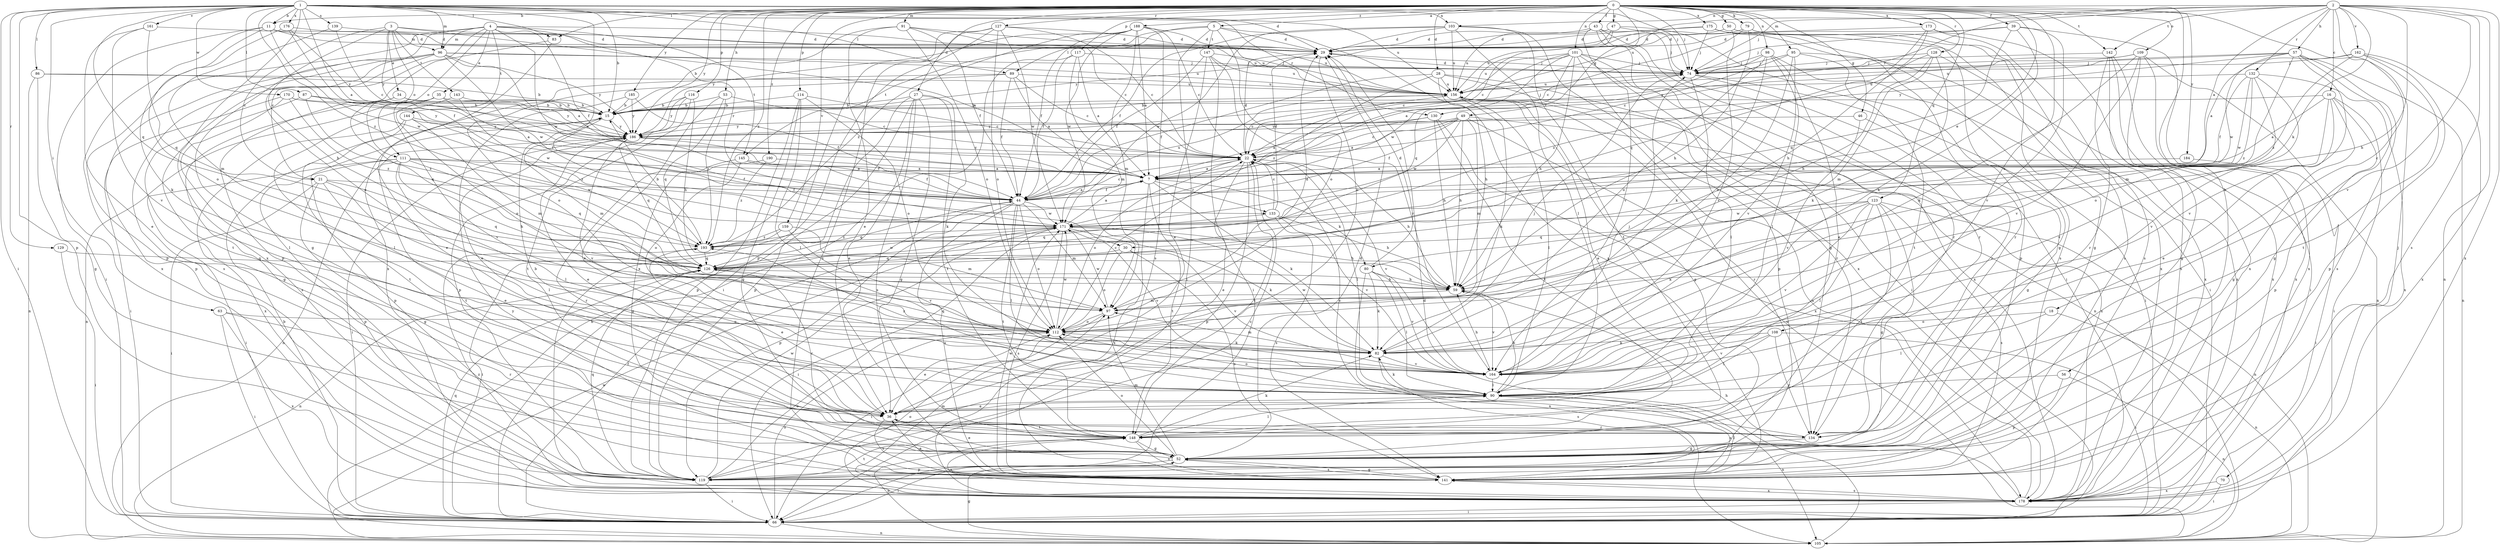 strict digraph  {
0;
1;
2;
3;
4;
5;
7;
11;
15;
16;
18;
21;
22;
27;
28;
29;
30;
34;
35;
36;
39;
43;
44;
46;
47;
49;
50;
52;
53;
56;
57;
59;
63;
66;
70;
74;
79;
80;
82;
83;
86;
87;
89;
90;
91;
95;
96;
97;
98;
101;
103;
105;
108;
109;
111;
112;
114;
116;
117;
119;
123;
126;
127;
128;
129;
130;
132;
133;
134;
139;
141;
142;
143;
144;
145;
147;
148;
156;
159;
161;
162;
164;
170;
171;
173;
175;
176;
178;
184;
185;
186;
188;
190;
193;
0 -> 5  [label=a];
0 -> 11  [label=b];
0 -> 27  [label=d];
0 -> 28  [label=d];
0 -> 30  [label=e];
0 -> 39  [label=f];
0 -> 43  [label=f];
0 -> 46  [label=g];
0 -> 47  [label=g];
0 -> 49  [label=g];
0 -> 50  [label=g];
0 -> 53  [label=h];
0 -> 56  [label=h];
0 -> 70  [label=j];
0 -> 74  [label=j];
0 -> 79  [label=k];
0 -> 83  [label=l];
0 -> 91  [label=m];
0 -> 95  [label=m];
0 -> 98  [label=n];
0 -> 101  [label=n];
0 -> 108  [label=o];
0 -> 109  [label=o];
0 -> 114  [label=p];
0 -> 116  [label=p];
0 -> 117  [label=p];
0 -> 123  [label=q];
0 -> 127  [label=r];
0 -> 128  [label=r];
0 -> 142  [label=t];
0 -> 159  [label=v];
0 -> 173  [label=x];
0 -> 175  [label=x];
0 -> 184  [label=y];
0 -> 185  [label=y];
0 -> 186  [label=y];
0 -> 188  [label=z];
0 -> 190  [label=z];
0 -> 193  [label=z];
1 -> 7  [label=a];
1 -> 11  [label=b];
1 -> 15  [label=b];
1 -> 29  [label=d];
1 -> 30  [label=e];
1 -> 63  [label=i];
1 -> 66  [label=i];
1 -> 74  [label=j];
1 -> 83  [label=l];
1 -> 86  [label=l];
1 -> 87  [label=l];
1 -> 89  [label=l];
1 -> 96  [label=m];
1 -> 103  [label=n];
1 -> 119  [label=p];
1 -> 126  [label=q];
1 -> 129  [label=r];
1 -> 130  [label=r];
1 -> 139  [label=s];
1 -> 156  [label=u];
1 -> 161  [label=v];
1 -> 170  [label=w];
1 -> 176  [label=x];
1 -> 178  [label=x];
1 -> 193  [label=z];
2 -> 7  [label=a];
2 -> 16  [label=c];
2 -> 18  [label=c];
2 -> 57  [label=h];
2 -> 59  [label=h];
2 -> 74  [label=j];
2 -> 80  [label=k];
2 -> 103  [label=n];
2 -> 105  [label=n];
2 -> 130  [label=r];
2 -> 132  [label=r];
2 -> 141  [label=s];
2 -> 142  [label=t];
2 -> 156  [label=u];
2 -> 162  [label=v];
2 -> 164  [label=v];
2 -> 178  [label=x];
3 -> 7  [label=a];
3 -> 21  [label=c];
3 -> 34  [label=e];
3 -> 59  [label=h];
3 -> 96  [label=m];
3 -> 111  [label=o];
3 -> 143  [label=t];
3 -> 156  [label=u];
3 -> 186  [label=y];
4 -> 21  [label=c];
4 -> 22  [label=c];
4 -> 35  [label=e];
4 -> 44  [label=f];
4 -> 52  [label=g];
4 -> 96  [label=m];
4 -> 111  [label=o];
4 -> 119  [label=p];
4 -> 133  [label=r];
4 -> 144  [label=t];
4 -> 145  [label=t];
4 -> 171  [label=w];
5 -> 29  [label=d];
5 -> 66  [label=i];
5 -> 89  [label=l];
5 -> 112  [label=o];
5 -> 141  [label=s];
5 -> 145  [label=t];
5 -> 147  [label=t];
7 -> 44  [label=f];
7 -> 80  [label=k];
7 -> 82  [label=k];
7 -> 133  [label=r];
7 -> 148  [label=t];
7 -> 178  [label=x];
11 -> 29  [label=d];
11 -> 66  [label=i];
11 -> 112  [label=o];
11 -> 156  [label=u];
11 -> 171  [label=w];
11 -> 178  [label=x];
15 -> 74  [label=j];
15 -> 97  [label=m];
15 -> 119  [label=p];
15 -> 186  [label=y];
16 -> 7  [label=a];
16 -> 15  [label=b];
16 -> 36  [label=e];
16 -> 52  [label=g];
16 -> 66  [label=i];
16 -> 119  [label=p];
16 -> 164  [label=v];
18 -> 90  [label=l];
18 -> 105  [label=n];
18 -> 112  [label=o];
21 -> 36  [label=e];
21 -> 44  [label=f];
21 -> 52  [label=g];
21 -> 66  [label=i];
21 -> 90  [label=l];
21 -> 126  [label=q];
22 -> 7  [label=a];
22 -> 29  [label=d];
22 -> 36  [label=e];
22 -> 59  [label=h];
22 -> 90  [label=l];
22 -> 112  [label=o];
22 -> 119  [label=p];
22 -> 148  [label=t];
22 -> 164  [label=v];
27 -> 15  [label=b];
27 -> 36  [label=e];
27 -> 52  [label=g];
27 -> 82  [label=k];
27 -> 105  [label=n];
27 -> 119  [label=p];
27 -> 141  [label=s];
27 -> 148  [label=t];
28 -> 44  [label=f];
28 -> 59  [label=h];
28 -> 105  [label=n];
28 -> 134  [label=r];
28 -> 156  [label=u];
28 -> 193  [label=z];
29 -> 74  [label=j];
29 -> 112  [label=o];
30 -> 112  [label=o];
30 -> 126  [label=q];
30 -> 141  [label=s];
30 -> 164  [label=v];
34 -> 15  [label=b];
34 -> 126  [label=q];
34 -> 141  [label=s];
34 -> 186  [label=y];
35 -> 15  [label=b];
35 -> 44  [label=f];
35 -> 105  [label=n];
35 -> 112  [label=o];
35 -> 164  [label=v];
36 -> 15  [label=b];
36 -> 134  [label=r];
36 -> 141  [label=s];
36 -> 148  [label=t];
39 -> 29  [label=d];
39 -> 74  [label=j];
39 -> 82  [label=k];
39 -> 126  [label=q];
39 -> 164  [label=v];
39 -> 178  [label=x];
43 -> 29  [label=d];
43 -> 52  [label=g];
43 -> 66  [label=i];
43 -> 74  [label=j];
43 -> 134  [label=r];
43 -> 156  [label=u];
43 -> 164  [label=v];
44 -> 7  [label=a];
44 -> 22  [label=c];
44 -> 90  [label=l];
44 -> 97  [label=m];
44 -> 112  [label=o];
44 -> 119  [label=p];
44 -> 126  [label=q];
44 -> 141  [label=s];
44 -> 148  [label=t];
44 -> 156  [label=u];
44 -> 171  [label=w];
46 -> 52  [label=g];
46 -> 164  [label=v];
46 -> 186  [label=y];
47 -> 22  [label=c];
47 -> 29  [label=d];
47 -> 119  [label=p];
47 -> 134  [label=r];
47 -> 186  [label=y];
49 -> 7  [label=a];
49 -> 22  [label=c];
49 -> 44  [label=f];
49 -> 59  [label=h];
49 -> 97  [label=m];
49 -> 134  [label=r];
49 -> 171  [label=w];
49 -> 178  [label=x];
49 -> 186  [label=y];
50 -> 29  [label=d];
50 -> 52  [label=g];
50 -> 164  [label=v];
52 -> 29  [label=d];
52 -> 36  [label=e];
52 -> 66  [label=i];
52 -> 97  [label=m];
52 -> 112  [label=o];
52 -> 119  [label=p];
52 -> 141  [label=s];
53 -> 15  [label=b];
53 -> 22  [label=c];
53 -> 36  [label=e];
53 -> 126  [label=q];
53 -> 193  [label=z];
56 -> 90  [label=l];
56 -> 105  [label=n];
56 -> 119  [label=p];
57 -> 52  [label=g];
57 -> 74  [label=j];
57 -> 97  [label=m];
57 -> 105  [label=n];
57 -> 141  [label=s];
57 -> 156  [label=u];
57 -> 164  [label=v];
57 -> 171  [label=w];
57 -> 186  [label=y];
59 -> 97  [label=m];
59 -> 164  [label=v];
63 -> 66  [label=i];
63 -> 112  [label=o];
63 -> 134  [label=r];
63 -> 178  [label=x];
66 -> 15  [label=b];
66 -> 44  [label=f];
66 -> 105  [label=n];
66 -> 112  [label=o];
66 -> 126  [label=q];
70 -> 66  [label=i];
70 -> 178  [label=x];
74 -> 29  [label=d];
74 -> 66  [label=i];
74 -> 90  [label=l];
74 -> 134  [label=r];
74 -> 156  [label=u];
79 -> 22  [label=c];
79 -> 29  [label=d];
79 -> 52  [label=g];
79 -> 59  [label=h];
79 -> 141  [label=s];
80 -> 29  [label=d];
80 -> 59  [label=h];
80 -> 82  [label=k];
80 -> 90  [label=l];
80 -> 105  [label=n];
80 -> 164  [label=v];
82 -> 74  [label=j];
82 -> 97  [label=m];
82 -> 126  [label=q];
82 -> 141  [label=s];
82 -> 164  [label=v];
82 -> 171  [label=w];
83 -> 119  [label=p];
83 -> 178  [label=x];
86 -> 15  [label=b];
86 -> 52  [label=g];
86 -> 105  [label=n];
86 -> 156  [label=u];
87 -> 7  [label=a];
87 -> 15  [label=b];
87 -> 52  [label=g];
87 -> 193  [label=z];
89 -> 7  [label=a];
89 -> 22  [label=c];
89 -> 36  [label=e];
89 -> 44  [label=f];
89 -> 112  [label=o];
89 -> 156  [label=u];
90 -> 36  [label=e];
90 -> 59  [label=h];
90 -> 82  [label=k];
90 -> 105  [label=n];
90 -> 112  [label=o];
90 -> 141  [label=s];
91 -> 15  [label=b];
91 -> 29  [label=d];
91 -> 36  [label=e];
91 -> 44  [label=f];
91 -> 112  [label=o];
91 -> 156  [label=u];
95 -> 22  [label=c];
95 -> 74  [label=j];
95 -> 112  [label=o];
95 -> 148  [label=t];
95 -> 164  [label=v];
95 -> 178  [label=x];
96 -> 7  [label=a];
96 -> 74  [label=j];
96 -> 112  [label=o];
96 -> 119  [label=p];
96 -> 141  [label=s];
96 -> 148  [label=t];
96 -> 156  [label=u];
96 -> 171  [label=w];
96 -> 186  [label=y];
97 -> 29  [label=d];
97 -> 66  [label=i];
97 -> 112  [label=o];
97 -> 171  [label=w];
98 -> 22  [label=c];
98 -> 36  [label=e];
98 -> 66  [label=i];
98 -> 74  [label=j];
98 -> 82  [label=k];
98 -> 90  [label=l];
98 -> 112  [label=o];
101 -> 7  [label=a];
101 -> 22  [label=c];
101 -> 59  [label=h];
101 -> 66  [label=i];
101 -> 74  [label=j];
101 -> 119  [label=p];
101 -> 126  [label=q];
101 -> 156  [label=u];
101 -> 171  [label=w];
101 -> 178  [label=x];
103 -> 29  [label=d];
103 -> 44  [label=f];
103 -> 90  [label=l];
103 -> 148  [label=t];
103 -> 156  [label=u];
103 -> 171  [label=w];
103 -> 178  [label=x];
105 -> 29  [label=d];
105 -> 52  [label=g];
105 -> 156  [label=u];
105 -> 171  [label=w];
108 -> 66  [label=i];
108 -> 82  [label=k];
108 -> 90  [label=l];
108 -> 134  [label=r];
108 -> 164  [label=v];
109 -> 52  [label=g];
109 -> 74  [label=j];
109 -> 82  [label=k];
109 -> 105  [label=n];
109 -> 164  [label=v];
109 -> 178  [label=x];
109 -> 186  [label=y];
111 -> 7  [label=a];
111 -> 44  [label=f];
111 -> 59  [label=h];
111 -> 66  [label=i];
111 -> 90  [label=l];
111 -> 119  [label=p];
111 -> 126  [label=q];
111 -> 148  [label=t];
111 -> 171  [label=w];
112 -> 22  [label=c];
112 -> 36  [label=e];
112 -> 82  [label=k];
112 -> 171  [label=w];
114 -> 15  [label=b];
114 -> 22  [label=c];
114 -> 52  [label=g];
114 -> 90  [label=l];
114 -> 112  [label=o];
114 -> 119  [label=p];
116 -> 15  [label=b];
116 -> 59  [label=h];
116 -> 119  [label=p];
116 -> 148  [label=t];
116 -> 186  [label=y];
117 -> 7  [label=a];
117 -> 44  [label=f];
117 -> 66  [label=i];
117 -> 74  [label=j];
117 -> 97  [label=m];
119 -> 22  [label=c];
119 -> 66  [label=i];
119 -> 112  [label=o];
119 -> 126  [label=q];
119 -> 148  [label=t];
119 -> 171  [label=w];
123 -> 52  [label=g];
123 -> 82  [label=k];
123 -> 90  [label=l];
123 -> 105  [label=n];
123 -> 126  [label=q];
123 -> 141  [label=s];
123 -> 148  [label=t];
123 -> 164  [label=v];
123 -> 171  [label=w];
126 -> 59  [label=h];
126 -> 105  [label=n];
126 -> 134  [label=r];
126 -> 171  [label=w];
127 -> 22  [label=c];
127 -> 29  [label=d];
127 -> 112  [label=o];
127 -> 119  [label=p];
127 -> 141  [label=s];
127 -> 171  [label=w];
127 -> 178  [label=x];
128 -> 59  [label=h];
128 -> 74  [label=j];
128 -> 82  [label=k];
128 -> 97  [label=m];
128 -> 178  [label=x];
128 -> 193  [label=z];
129 -> 66  [label=i];
129 -> 126  [label=q];
130 -> 7  [label=a];
130 -> 59  [label=h];
130 -> 148  [label=t];
130 -> 178  [label=x];
130 -> 186  [label=y];
132 -> 44  [label=f];
132 -> 112  [label=o];
132 -> 156  [label=u];
132 -> 164  [label=v];
132 -> 171  [label=w];
132 -> 178  [label=x];
132 -> 193  [label=z];
133 -> 22  [label=c];
133 -> 29  [label=d];
133 -> 59  [label=h];
133 -> 126  [label=q];
133 -> 141  [label=s];
133 -> 164  [label=v];
134 -> 22  [label=c];
134 -> 52  [label=g];
139 -> 22  [label=c];
139 -> 29  [label=d];
139 -> 97  [label=m];
141 -> 36  [label=e];
141 -> 52  [label=g];
141 -> 90  [label=l];
141 -> 171  [label=w];
141 -> 178  [label=x];
141 -> 186  [label=y];
142 -> 66  [label=i];
142 -> 74  [label=j];
142 -> 134  [label=r];
142 -> 141  [label=s];
142 -> 178  [label=x];
143 -> 15  [label=b];
143 -> 90  [label=l];
143 -> 171  [label=w];
144 -> 97  [label=m];
144 -> 148  [label=t];
144 -> 178  [label=x];
144 -> 186  [label=y];
144 -> 193  [label=z];
145 -> 7  [label=a];
145 -> 44  [label=f];
145 -> 112  [label=o];
145 -> 134  [label=r];
147 -> 36  [label=e];
147 -> 44  [label=f];
147 -> 66  [label=i];
147 -> 74  [label=j];
147 -> 156  [label=u];
147 -> 164  [label=v];
148 -> 52  [label=g];
148 -> 82  [label=k];
148 -> 90  [label=l];
148 -> 105  [label=n];
148 -> 141  [label=s];
148 -> 178  [label=x];
156 -> 15  [label=b];
156 -> 22  [label=c];
156 -> 36  [label=e];
156 -> 52  [label=g];
156 -> 82  [label=k];
156 -> 90  [label=l];
159 -> 66  [label=i];
159 -> 97  [label=m];
159 -> 164  [label=v];
159 -> 193  [label=z];
161 -> 29  [label=d];
161 -> 36  [label=e];
161 -> 126  [label=q];
161 -> 164  [label=v];
162 -> 7  [label=a];
162 -> 74  [label=j];
162 -> 119  [label=p];
162 -> 148  [label=t];
162 -> 178  [label=x];
162 -> 193  [label=z];
164 -> 59  [label=h];
164 -> 74  [label=j];
164 -> 90  [label=l];
164 -> 193  [label=z];
170 -> 15  [label=b];
170 -> 66  [label=i];
170 -> 90  [label=l];
170 -> 186  [label=y];
170 -> 193  [label=z];
171 -> 7  [label=a];
171 -> 59  [label=h];
171 -> 66  [label=i];
171 -> 82  [label=k];
171 -> 141  [label=s];
171 -> 164  [label=v];
171 -> 193  [label=z];
173 -> 29  [label=d];
173 -> 59  [label=h];
173 -> 126  [label=q];
173 -> 141  [label=s];
173 -> 178  [label=x];
175 -> 29  [label=d];
175 -> 74  [label=j];
175 -> 134  [label=r];
175 -> 141  [label=s];
175 -> 156  [label=u];
175 -> 178  [label=x];
176 -> 29  [label=d];
176 -> 44  [label=f];
176 -> 82  [label=k];
176 -> 186  [label=y];
178 -> 59  [label=h];
178 -> 66  [label=i];
178 -> 97  [label=m];
178 -> 112  [label=o];
178 -> 141  [label=s];
178 -> 156  [label=u];
178 -> 193  [label=z];
184 -> 7  [label=a];
184 -> 66  [label=i];
185 -> 15  [label=b];
185 -> 36  [label=e];
185 -> 44  [label=f];
185 -> 186  [label=y];
186 -> 22  [label=c];
186 -> 36  [label=e];
186 -> 44  [label=f];
186 -> 66  [label=i];
186 -> 105  [label=n];
186 -> 126  [label=q];
186 -> 164  [label=v];
188 -> 7  [label=a];
188 -> 22  [label=c];
188 -> 29  [label=d];
188 -> 44  [label=f];
188 -> 97  [label=m];
188 -> 141  [label=s];
188 -> 171  [label=w];
188 -> 186  [label=y];
188 -> 193  [label=z];
190 -> 7  [label=a];
190 -> 52  [label=g];
190 -> 193  [label=z];
193 -> 15  [label=b];
193 -> 36  [label=e];
193 -> 126  [label=q];
}
